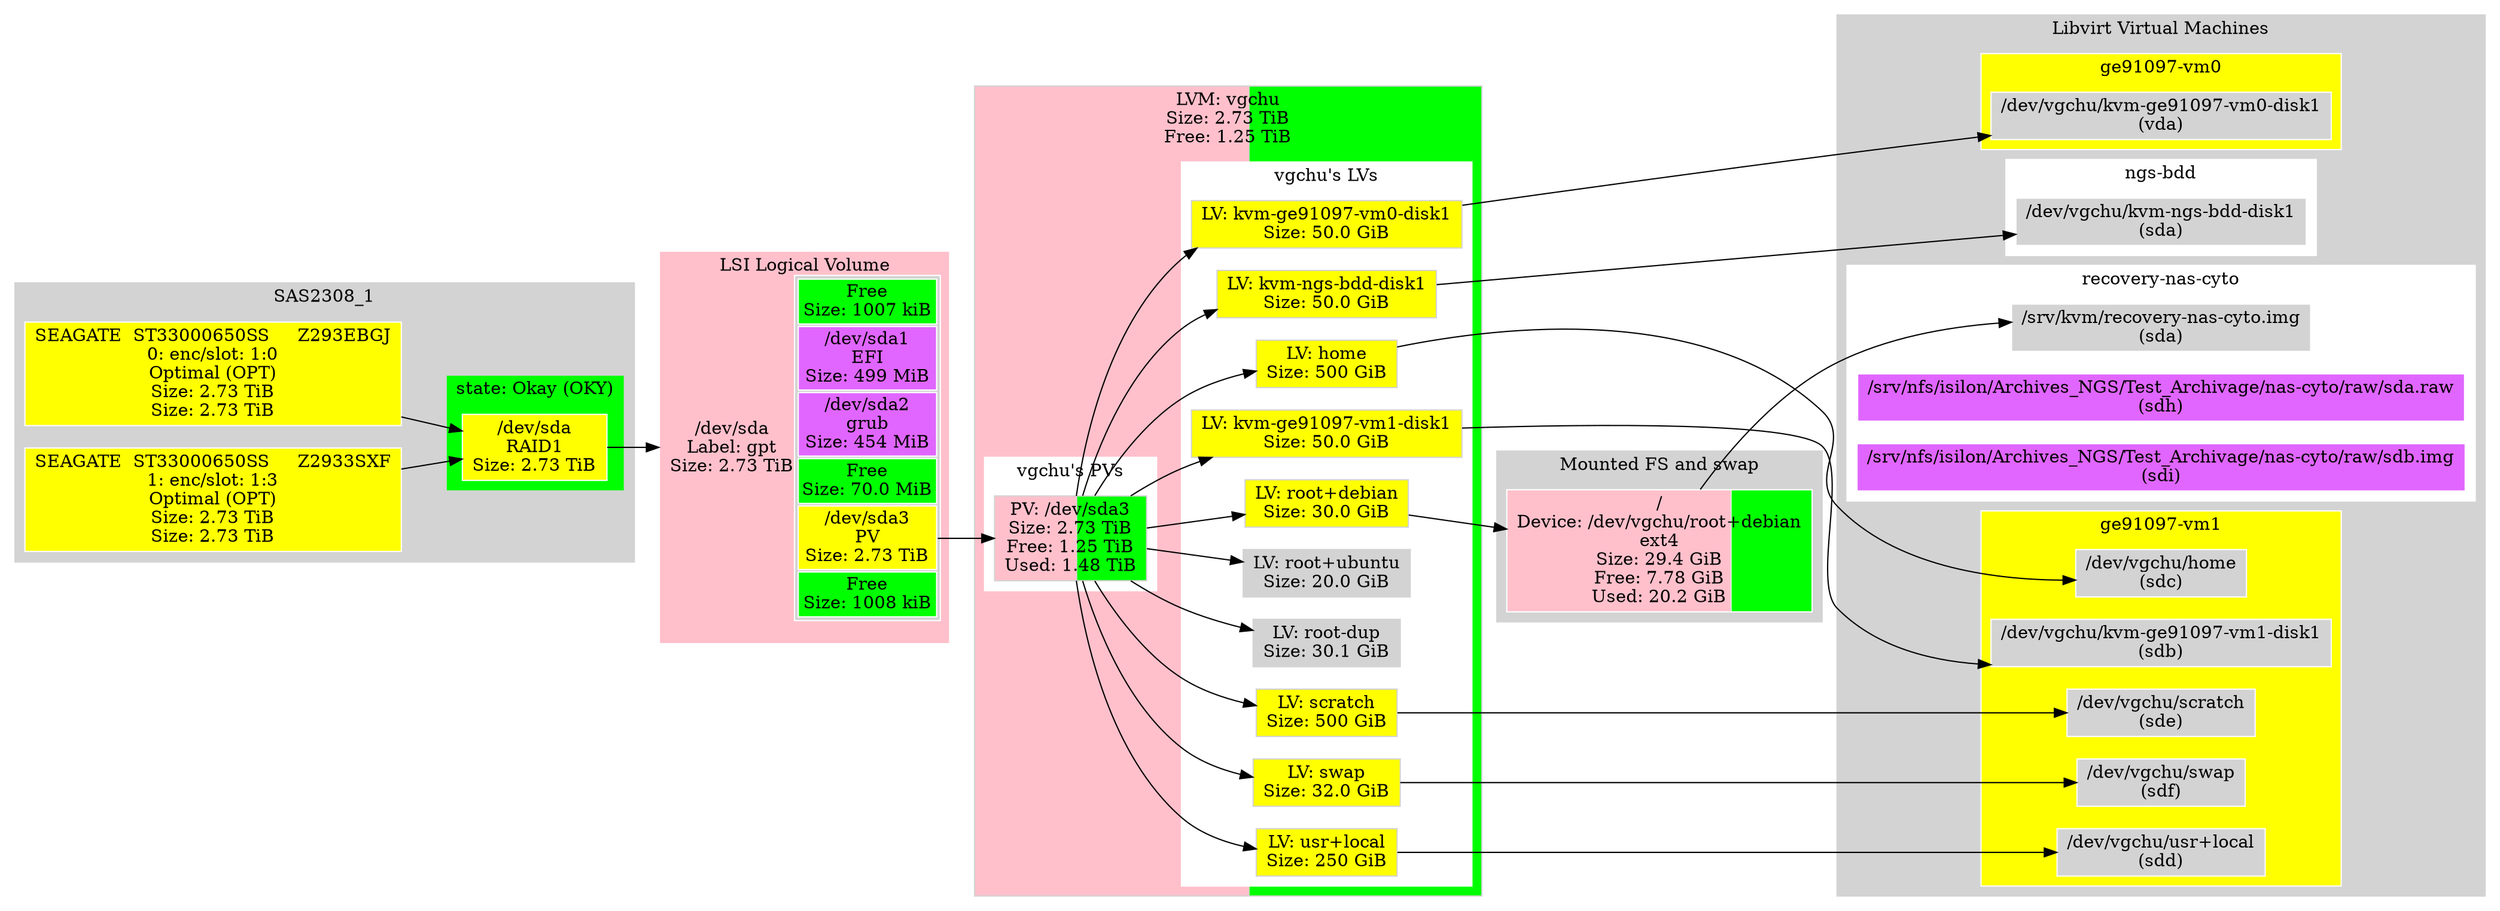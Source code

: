 digraph "machine"{
	rankdir=LR;
	{ "@Part: sda" [
		label=<<TABLE BORDER="0" CELLPADDING="0" CELLSPACING="0">
				<TR> <TD COLSPAN="2">LSI Logical Volume</TD> </TR><TR><TD >/dev/sda<BR/>Label: gpt<BR/>Size: 2.73 TiB</TD>    <TD BGCOLOR="lightgrey">
				<TABLE >
					<TR>
						<TD bgcolor="green">
						Free<BR/>Size: 1007 kiB
						</TD>
					</TR>
					<TR>
						<TD PORT="1" BGCOLOR="mediumorchid1">
						/dev/sda1<BR/>EFI<BR/>Size: 499 MiB
						</TD>
					</TR>
					<TR>
						<TD PORT="2" BGCOLOR="mediumorchid1">
						/dev/sda2<BR/>grub<BR/>Size: 454 MiB
						</TD>
					</TR>
					<TR>
						<TD bgcolor="green">
						Free<BR/>Size: 70.0 MiB
						</TD>
					</TR>
					<TR>
						<TD PORT="3" BGCOLOR="yellow">
						/dev/sda3<BR/>PV<BR/>Size: 2.73 TiB
						</TD>
					</TR>
					<TR>
						<TD bgcolor="green">
						Free<BR/>Size: 1008 kiB
						</TD>
					</TR>
				</TABLE>
				</TD> </TR><TR> <TD COLSPAN="2"> </TD> </TR>
			</TABLE>
		>;
		// Style node
		color=white;
		fillcolor=lightgrey;
		shape="rectangle";
		style=striped;
		fillcolor="green;0.000000:pink;0.000174:pink;0.000159:green;0.000024:pink;0.999642:green;0.000000";
	]; }
	subgraph "cluster_vgchu" {
		style=filled;
		color=lightgrey;
		fillcolor=lightgrey;
		node [style=filled,color=lightgrey,fillcolor=lightgrey,shape=rectangle];
		subgraph "cluster_vgchu@PV" {
			color=white;
			fillcolor=white;
			{ "LVM@vgchu@PV@sda3" [
				label="PV: /dev/sda3\nSize: 2.73 TiB\nFree: 1.25 TiB\nUsed: 1.48 TiB";
				style=striped;fillcolor="pink;0.541404.2:green"
			]; }
			label="vgchu's PVs";
		}
		subgraph "cluster_vgchu@LV" {
			color=white;
			fillcolor=white;
			{ "dm-6" [
				label="LV: home\nSize: 500 GiB";
				fillcolor="yellow"
			]; }
			{ "dm-11" [
				label="LV: kvm-ge91097-vm0-disk1\nSize: 50.0 GiB";
				fillcolor="yellow"
			]; }
			{ "dm-10" [
				label="LV: kvm-ge91097-vm1-disk1\nSize: 50.0 GiB";
				fillcolor="yellow"
			]; }
			{ "dm-9" [
				label="LV: kvm-ngs-bdd-disk1\nSize: 50.0 GiB";
				fillcolor="yellow"
			]; }
			{ "dm-1" [
				label="LV: root+debian\nSize: 30.0 GiB";
				fillcolor="yellow"
			]; }
			{ "dm-4" [
				label="LV: root+ubuntu\nSize: 20.0 GiB";
				fillcolor="lightgrey"
			]; }
			{ "dm-3" [
				label="LV: root-dup\nSize: 30.1 GiB";
				fillcolor="lightgrey"
			]; }
			{ "dm-7" [
				label="LV: scratch\nSize: 500 GiB";
				fillcolor="yellow"
			]; }
			{ "dm-8" [
				label="LV: swap\nSize: 32.0 GiB";
				fillcolor="yellow"
			]; }
			{ "dm-5" [
				label="LV: usr+local\nSize: 250 GiB";
				fillcolor="yellow"
			]; }
			label="vgchu's LVs";
		}
		label="LVM: vgchu\nSize: 2.73 TiB\nFree: 1.25 TiB";
		style=striped;fillcolor="pink;0.541404.2:green"
	}
	subgraph "cluster_@LSISASIrcu@0" {
		style=filled;
		color=lightgrey;
		fillcolor=lightgrey;
		node [style=filled,color=white,fillcolor=lightgrey,shape=rectangle];
		{ "@LSISASIrcu@0@dev@LSISASIrcu@1:0" [
			label="SEAGATE  ST33000650SS     Z293EBGJ\n0: enc/slot: 1:0\nOptimal (OPT)\nSize: 2.73 TiB\nSize: 2.73 TiB";
			fillcolor=yellow
		]; }
		{ "@LSISASIrcu@0@dev@LSISASIrcu@1:3" [
			label="SEAGATE  ST33000650SS     Z2933SXF\n1: enc/slot: 1:3\nOptimal (OPT)\nSize: 2.73 TiB\nSize: 2.73 TiB";
			fillcolor=yellow
		]; }
		subgraph "cluster_1@@state" {
			{ "1" [
				label="/dev/sda\nRAID1\nSize: 2.73 TiB";
				fillcolor="yellow"
			]; }
			label="state: Okay (OKY)";
			shape=oval
			fillcolor=green
		}
		label="SAS2308_1";
	}
	subgraph "cluster_@FS" {
		style=filled;
		color=lightgrey;
		fillcolor=lightgrey;
		node [style=filled,color=white,fillcolor=lightgrey,shape=rectangle];
		{ "@FS@/" [
			label="/\nDevice: /dev/vgchu/root+debian\next4\nSize: 29.4 GiB\nFree: 7.78 GiB\nUsed: 20.2 GiB";
			style=striped;fillcolor="pink;0.735279.2:green"
		]; }
		label="Mounted FS and swap";
	}
	subgraph "cluster_@libvirt" {
		style=filled;
		color=lightgrey;
		fillcolor=lightgrey;
		node [style=filled,color=white,fillcolor=lightgrey,shape=rectangle];
		subgraph "cluster_@libvirt@ge91097-vm0" {
			color=white;
			fillcolor=white;
			{ "@libvirt@ge91097-vm0@dm-11" [
				label="/dev/vgchu/kvm-ge91097-vm0-disk1\n(vda)";
			]; }
			label="ge91097-vm0";
			fillcolor=yellow
		}
		subgraph "cluster_@libvirt@ge91097-vm1" {
			color=white;
			fillcolor=white;
			{ "@libvirt@ge91097-vm1@dm-6" [
				label="/dev/vgchu/home\n(sdc)";
			]; }
			{ "@libvirt@ge91097-vm1@dm-10" [
				label="/dev/vgchu/kvm-ge91097-vm1-disk1\n(sdb)";
			]; }
			{ "@libvirt@ge91097-vm1@dm-7" [
				label="/dev/vgchu/scratch\n(sde)";
			]; }
			{ "@libvirt@ge91097-vm1@dm-8" [
				label="/dev/vgchu/swap\n(sdf)";
			]; }
			{ "@libvirt@ge91097-vm1@dm-5" [
				label="/dev/vgchu/usr+local\n(sdd)";
			]; }
			label="ge91097-vm1";
			fillcolor=yellow
		}
		subgraph "cluster_@libvirt@ngs-bdd" {
			color=white;
			fillcolor=white;
			{ "@libvirt@ngs-bdd@dm-9" [
				label="/dev/vgchu/kvm-ngs-bdd-disk1\n(sda)";
			]; }
			label="ngs-bdd";
		}
		subgraph "cluster_@libvirt@recovery-nas-cyto" {
			color=white;
			fillcolor=white;
			{ "@libvirt@recovery-nas-cyto@/srv/kvm/recovery-nas-cyto.img" [
				label="/srv/kvm/recovery-nas-cyto.img\n(sda)";
			]; }
			{ "@libvirt@recovery-nas-cyto@/srv/nfs/isilon/Archives_NGS/Test_Archivage/nas-cyto/raw/sda.raw" [
				label="/srv/nfs/isilon/Archives_NGS/Test_Archivage/nas-cyto/raw/sda.raw\n(sdh)";
				fillcolor=mediumorchid1
			]; }
			{ "@libvirt@recovery-nas-cyto@/srv/nfs/isilon/Archives_NGS/Test_Archivage/nas-cyto/raw/sdb.img" [
				label="/srv/nfs/isilon/Archives_NGS/Test_Archivage/nas-cyto/raw/sdb.img\n(sdi)";
				fillcolor=mediumorchid1
			]; }
			label="recovery-nas-cyto";
		}
		label="Libvirt Virtual Machines";
	}
	// Links from LVM VG: vgchu
	"LVM@vgchu@PV@sda3" -> "dm-1"
	"LVM@vgchu@PV@sda3" -> "dm-8"
	"LVM@vgchu@PV@sda3" -> "dm-6"
	"LVM@vgchu@PV@sda3" -> "dm-5"
	"LVM@vgchu@PV@sda3" -> "dm-7"
	"LVM@vgchu@PV@sda3" -> "dm-9"
	"LVM@vgchu@PV@sda3" -> "dm-4"
	"LVM@vgchu@PV@sda3" -> "dm-10"
	"LVM@vgchu@PV@sda3" -> "dm-11"
	"LVM@vgchu@PV@sda3" -> "dm-3"
	// Links from MegaCli: Controller 0
	"@LSISASIrcu@0@dev@LSISASIrcu@1:0" -> "1"
	"@LSISASIrcu@0@dev@LSISASIrcu@1:3" -> "1"
	// Links for @Part: sda
	"1" -> "@Part: sda"
	// Links for LVM@vgchu@PV@sda3
	"@Part: sda":"3" -> "LVM@vgchu@PV@sda3"
	// Links for @FS@/
	"dm-1" -> "@FS@/"
	// Links for @libvirt@ge91097-vm0@dm-11
	"dm-11" -> "@libvirt@ge91097-vm0@dm-11"
	// Links for @libvirt@ge91097-vm1@dm-6
	"dm-6" -> "@libvirt@ge91097-vm1@dm-6"
	// Links for @libvirt@ge91097-vm1@dm-10
	"dm-10" -> "@libvirt@ge91097-vm1@dm-10"
	// Links for @libvirt@ge91097-vm1@dm-7
	"dm-7" -> "@libvirt@ge91097-vm1@dm-7"
	// Links for @libvirt@ge91097-vm1@dm-8
	"dm-8" -> "@libvirt@ge91097-vm1@dm-8"
	// Links for @libvirt@ge91097-vm1@dm-5
	"dm-5" -> "@libvirt@ge91097-vm1@dm-5"
	// Links for @libvirt@ngs-bdd@dm-9
	"dm-9" -> "@libvirt@ngs-bdd@dm-9"
	// Links for @libvirt@recovery-nas-cyto@/srv/kvm/recovery-nas-cyto.img
	"@FS@/" -> "@libvirt@recovery-nas-cyto@/srv/kvm/recovery-nas-cyto.img"
}
